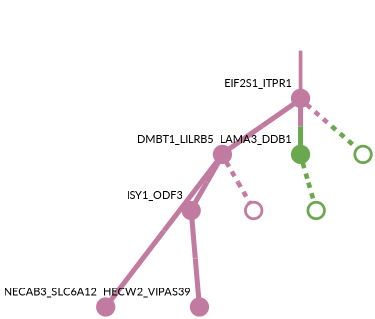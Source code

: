 strict digraph  {
graph[splines=false]; nodesep=0.7; rankdir=TB; ranksep=0.6; forcelabels=true; dpi=600; size=2.5;
0 [color="#c27ba0ff", fillcolor="#c27ba0ff", fixedsize=true, fontname=Lato, fontsize="12pt", height="0.25", label="", penwidth=3, shape=circle, style=filled, xlabel=EIF2S1_ITPR1];
3 [color="#c27ba0ff", fillcolor="#c27ba0ff", fixedsize=true, fontname=Lato, fontsize="12pt", height="0.25", label="", penwidth=3, shape=circle, style=filled, xlabel=DMBT1_LILRB5];
4 [color="#6aa84fff", fillcolor="#6aa84fff", fixedsize=true, fontname=Lato, fontsize="12pt", height="0.25", label="", penwidth=3, shape=circle, style=filled, xlabel=LAMA3_DDB1];
6 [color="#6aa84fff", fillcolor="#6aa84fff", fixedsize=true, fontname=Lato, fontsize="12pt", height="0.25", label="", penwidth=3, shape=circle, style=solid, xlabel=""];
1 [color="#c27ba0ff", fillcolor="#c27ba0ff", fixedsize=true, fontname=Lato, fontsize="12pt", height="0.25", label="", penwidth=3, shape=circle, style=filled, xlabel=NECAB3_SLC6A12];
5 [color="#c27ba0ff", fillcolor="#c27ba0ff", fixedsize=true, fontname=Lato, fontsize="12pt", height="0.25", label="", penwidth=3, shape=circle, style=filled, xlabel=ISY1_ODF3];
8 [color="#c27ba0ff", fillcolor="#c27ba0ff", fixedsize=true, fontname=Lato, fontsize="12pt", height="0.25", label="", penwidth=3, shape=circle, style=solid, xlabel=""];
7 [color="#6aa84fff", fillcolor="#6aa84fff", fixedsize=true, fontname=Lato, fontsize="12pt", height="0.25", label="", penwidth=3, shape=circle, style=solid, xlabel=""];
2 [color="#c27ba0ff", fillcolor="#c27ba0ff", fixedsize=true, fontname=Lato, fontsize="12pt", height="0.25", label="", penwidth=3, shape=circle, style=filled, xlabel=HECW2_VIPAS39];
normal [label="", penwidth=3, style=invis, xlabel=EIF2S1_ITPR1];
0 -> 3  [arrowsize=0, color="#c27ba0ff;0.5:#c27ba0ff", minlen="1.5", penwidth="5.5", style=solid];
0 -> 4  [arrowsize=0, color="#c27ba0ff;0.5:#6aa84fff", minlen="1.5", penwidth="5.5", style=solid];
0 -> 6  [arrowsize=0, color="#c27ba0ff;0.5:#6aa84fff", minlen="1.2083333730697632", penwidth=5, style=dashed];
3 -> 1  [arrowsize=0, color="#c27ba0ff;0.5:#c27ba0ff", minlen="3.0", penwidth="5.5", style=solid];
3 -> 5  [arrowsize=0, color="#c27ba0ff;0.5:#c27ba0ff", minlen="1.4166666269302368", penwidth="5.5", style=solid];
3 -> 8  [arrowsize=0, color="#c27ba0ff;0.5:#c27ba0ff", minlen="1.2083333730697632", penwidth=5, style=dashed];
4 -> 7  [arrowsize=0, color="#6aa84fff;0.5:#6aa84fff", minlen="1.2083333730697632", penwidth=5, style=dashed];
5 -> 2  [arrowsize=0, color="#c27ba0ff;0.5:#c27ba0ff", minlen="2.4166665077209473", penwidth="5.5", style=solid];
normal -> 0  [arrowsize=0, color="#c27ba0ff", label="", penwidth=4, style=solid];
}
